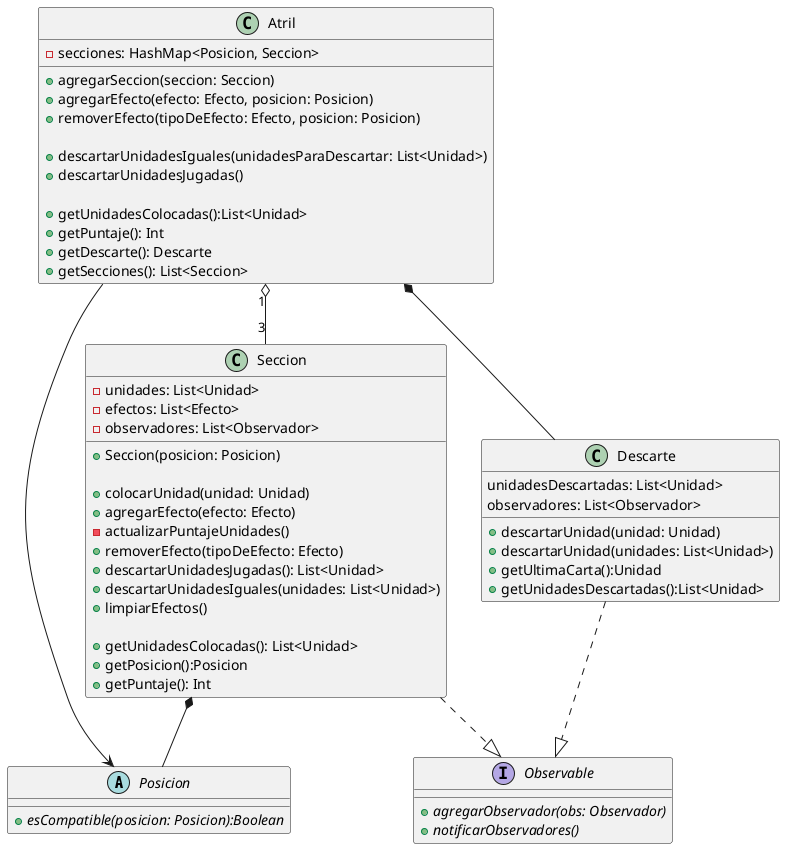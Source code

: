 @startuml
abstract class Posicion{
  + {abstract} esCompatible(posicion: Posicion):Boolean
}

class Atril{
  - secciones: HashMap<Posicion, Seccion>

  + agregarSeccion(seccion: Seccion)
  + agregarEfecto(efecto: Efecto, posicion: Posicion)
  + removerEfecto(tipoDeEfecto: Efecto, posicion: Posicion)

  + descartarUnidadesIguales(unidadesParaDescartar: List<Unidad>)
  + descartarUnidadesJugadas()

  + getUnidadesColocadas():List<Unidad>
  + getPuntaje(): Int
  + getDescarte(): Descarte
  + getSecciones(): List<Seccion>
}

Atril *-- Descarte
Atril --> Posicion
Atril "1" o-- "3" Seccion

interface Observable{
  + {abstract} agregarObservador(obs: Observador)
  + {abstract} notificarObservadores()
}


class Descarte{
  unidadesDescartadas: List<Unidad>
  observadores: List<Observador>

  + descartarUnidad(unidad: Unidad)
  + descartarUnidad(unidades: List<Unidad>)
  + getUltimaCarta():Unidad
  + getUnidadesDescartadas():List<Unidad>

}
Descarte ..|> Observable
Seccion ..|> Observable

class Seccion{
  - unidades: List<Unidad>
  - efectos: List<Efecto>
  - observadores: List<Observador>

  + Seccion(posicion: Posicion)

  + colocarUnidad(unidad: Unidad)
  + agregarEfecto(efecto: Efecto)
  - actualizarPuntajeUnidades()


  + removerEfecto(tipoDeEfecto: Efecto)
  + descartarUnidadesJugadas(): List<Unidad>
  + descartarUnidadesIguales(unidades: List<Unidad>)
  + limpiarEfectos()

  + getUnidadesColocadas(): List<Unidad>
  + getPosicion():Posicion
  + getPuntaje(): Int
}
Seccion *-- Posicion

@enduml
